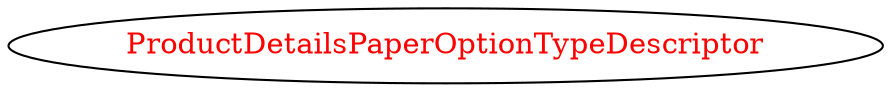 digraph dependencyGraph {
 concentrate=true;
 ranksep="2.0";
 rankdir="LR"; 
 splines="ortho";
"ProductDetailsPaperOptionTypeDescriptor" [fontcolor="red"];
}